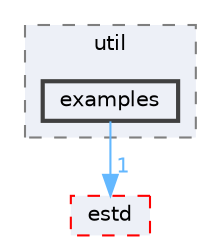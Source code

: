 digraph "examples"
{
 // LATEX_PDF_SIZE
  bgcolor="transparent";
  edge [fontname=Helvetica,fontsize=10,labelfontname=Helvetica,labelfontsize=10];
  node [fontname=Helvetica,fontsize=10,shape=box,height=0.2,width=0.4];
  compound=true
  subgraph clusterdir_c46a97e9a06c6571b12cc72fe5f2d35c {
    graph [ bgcolor="#edf0f7", pencolor="grey50", label="util", fontname=Helvetica,fontsize=10 style="filled,dashed", URL="dir_c46a97e9a06c6571b12cc72fe5f2d35c.html",tooltip=""]
  dir_c22e1c72bd8e7a5657b712b92747a856 [label="examples", fillcolor="#edf0f7", color="grey25", style="filled,bold", URL="dir_c22e1c72bd8e7a5657b712b92747a856.html",tooltip=""];
  }
  dir_705ed472854f071e46e92f9933f4d565 [label="estd", fillcolor="#edf0f7", color="red", style="filled,dashed", URL="dir_705ed472854f071e46e92f9933f4d565.html",tooltip=""];
  dir_c22e1c72bd8e7a5657b712b92747a856->dir_705ed472854f071e46e92f9933f4d565 [headlabel="1", labeldistance=1.5 headhref="dir_000084_000075.html" href="dir_000084_000075.html" color="steelblue1" fontcolor="steelblue1"];
}
